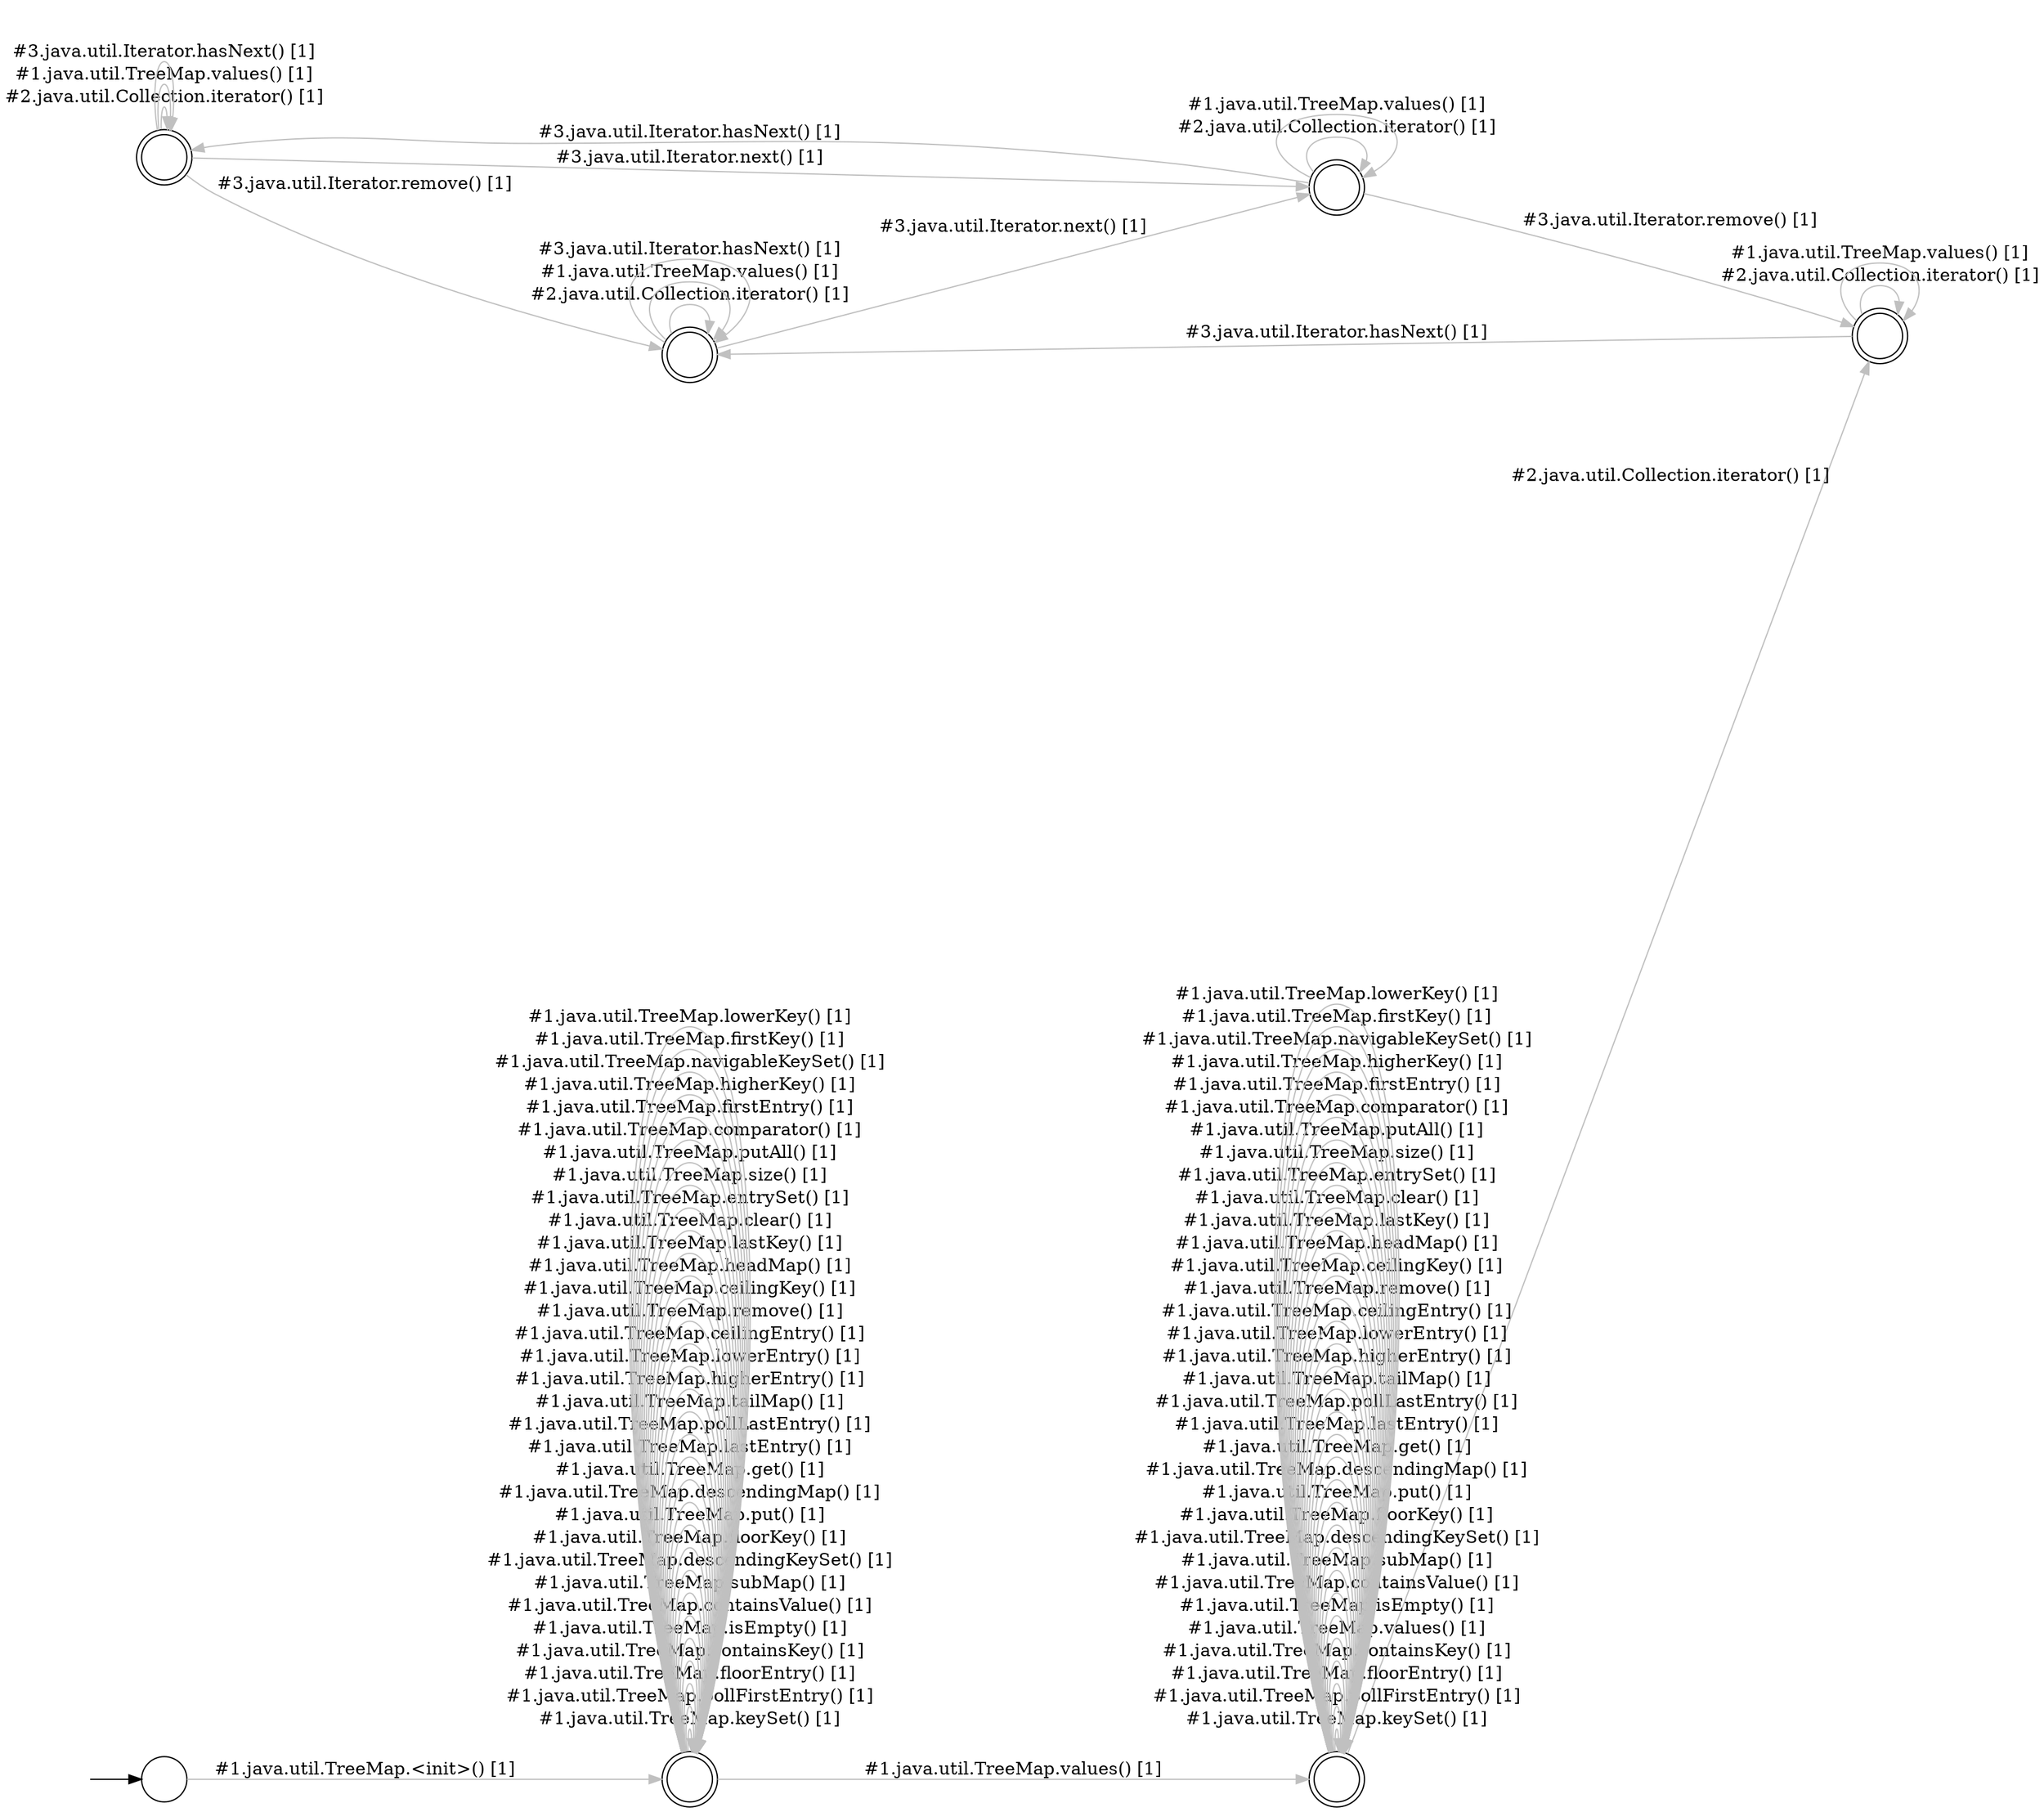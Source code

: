 digraph Automaton {
  rankdir = LR;
  0 [shape=doublecircle,label=""];
  0 -> 0 [label="#2.java.util.Collection.iterator() [1]",style="setlinewidth(1)",color=gray]
  0 -> 4 [label="#3.java.util.Iterator.remove() [1]",style="setlinewidth(1)",color=gray]
  0 -> 2 [label="#3.java.util.Iterator.next() [1]",style="setlinewidth(1)",color=gray]
  0 -> 0 [label="#1.java.util.TreeMap.values() [1]",style="setlinewidth(1)",color=gray]
  0 -> 0 [label="#3.java.util.Iterator.hasNext() [1]",style="setlinewidth(1)",color=gray]
  1 [shape=circle,label=""];
  initial [shape=plaintext,label=""];
  initial -> 1
  1 -> 6 [label="#1.java.util.TreeMap.<init>() [1]",style="setlinewidth(1)",color=gray]
  2 [shape=doublecircle,label=""];
  2 -> 2 [label="#2.java.util.Collection.iterator() [1]",style="setlinewidth(1)",color=gray]
  2 -> 3 [label="#3.java.util.Iterator.remove() [1]",style="setlinewidth(1)",color=gray]
  2 -> 2 [label="#1.java.util.TreeMap.values() [1]",style="setlinewidth(1)",color=gray]
  2 -> 0 [label="#3.java.util.Iterator.hasNext() [1]",style="setlinewidth(1)",color=gray]
  3 [shape=doublecircle,label=""];
  3 -> 3 [label="#2.java.util.Collection.iterator() [1]",style="setlinewidth(1)",color=gray]
  3 -> 3 [label="#1.java.util.TreeMap.values() [1]",style="setlinewidth(1)",color=gray]
  3 -> 4 [label="#3.java.util.Iterator.hasNext() [1]",style="setlinewidth(1)",color=gray]
  4 [shape=doublecircle,label=""];
  4 -> 4 [label="#2.java.util.Collection.iterator() [1]",style="setlinewidth(1)",color=gray]
  4 -> 2 [label="#3.java.util.Iterator.next() [1]",style="setlinewidth(1)",color=gray]
  4 -> 4 [label="#1.java.util.TreeMap.values() [1]",style="setlinewidth(1)",color=gray]
  4 -> 4 [label="#3.java.util.Iterator.hasNext() [1]",style="setlinewidth(1)",color=gray]
  5 [shape=doublecircle,label=""];
  5 -> 5 [label="#1.java.util.TreeMap.keySet() [1]",style="setlinewidth(1)",color=gray]
  5 -> 5 [label="#1.java.util.TreeMap.pollFirstEntry() [1]",style="setlinewidth(1)",color=gray]
  5 -> 5 [label="#1.java.util.TreeMap.floorEntry() [1]",style="setlinewidth(1)",color=gray]
  5 -> 5 [label="#1.java.util.TreeMap.containsKey() [1]",style="setlinewidth(1)",color=gray]
  5 -> 5 [label="#1.java.util.TreeMap.values() [1]",style="setlinewidth(1)",color=gray]
  5 -> 5 [label="#1.java.util.TreeMap.isEmpty() [1]",style="setlinewidth(1)",color=gray]
  5 -> 5 [label="#1.java.util.TreeMap.containsValue() [1]",style="setlinewidth(1)",color=gray]
  5 -> 5 [label="#1.java.util.TreeMap.subMap() [1]",style="setlinewidth(1)",color=gray]
  5 -> 5 [label="#1.java.util.TreeMap.descendingKeySet() [1]",style="setlinewidth(1)",color=gray]
  5 -> 5 [label="#1.java.util.TreeMap.floorKey() [1]",style="setlinewidth(1)",color=gray]
  5 -> 5 [label="#1.java.util.TreeMap.put() [1]",style="setlinewidth(1)",color=gray]
  5 -> 5 [label="#1.java.util.TreeMap.descendingMap() [1]",style="setlinewidth(1)",color=gray]
  5 -> 5 [label="#1.java.util.TreeMap.get() [1]",style="setlinewidth(1)",color=gray]
  5 -> 5 [label="#1.java.util.TreeMap.lastEntry() [1]",style="setlinewidth(1)",color=gray]
  5 -> 5 [label="#1.java.util.TreeMap.pollLastEntry() [1]",style="setlinewidth(1)",color=gray]
  5 -> 5 [label="#1.java.util.TreeMap.tailMap() [1]",style="setlinewidth(1)",color=gray]
  5 -> 5 [label="#1.java.util.TreeMap.higherEntry() [1]",style="setlinewidth(1)",color=gray]
  5 -> 5 [label="#1.java.util.TreeMap.lowerEntry() [1]",style="setlinewidth(1)",color=gray]
  5 -> 5 [label="#1.java.util.TreeMap.ceilingEntry() [1]",style="setlinewidth(1)",color=gray]
  5 -> 5 [label="#1.java.util.TreeMap.remove() [1]",style="setlinewidth(1)",color=gray]
  5 -> 5 [label="#1.java.util.TreeMap.ceilingKey() [1]",style="setlinewidth(1)",color=gray]
  5 -> 5 [label="#1.java.util.TreeMap.headMap() [1]",style="setlinewidth(1)",color=gray]
  5 -> 5 [label="#1.java.util.TreeMap.lastKey() [1]",style="setlinewidth(1)",color=gray]
  5 -> 5 [label="#1.java.util.TreeMap.clear() [1]",style="setlinewidth(1)",color=gray]
  5 -> 5 [label="#1.java.util.TreeMap.entrySet() [1]",style="setlinewidth(1)",color=gray]
  5 -> 5 [label="#1.java.util.TreeMap.size() [1]",style="setlinewidth(1)",color=gray]
  5 -> 5 [label="#1.java.util.TreeMap.putAll() [1]",style="setlinewidth(1)",color=gray]
  5 -> 3 [label="#2.java.util.Collection.iterator() [1]",style="setlinewidth(1)",color=gray]
  5 -> 5 [label="#1.java.util.TreeMap.comparator() [1]",style="setlinewidth(1)",color=gray]
  5 -> 5 [label="#1.java.util.TreeMap.firstEntry() [1]",style="setlinewidth(1)",color=gray]
  5 -> 5 [label="#1.java.util.TreeMap.higherKey() [1]",style="setlinewidth(1)",color=gray]
  5 -> 5 [label="#1.java.util.TreeMap.navigableKeySet() [1]",style="setlinewidth(1)",color=gray]
  5 -> 5 [label="#1.java.util.TreeMap.firstKey() [1]",style="setlinewidth(1)",color=gray]
  5 -> 5 [label="#1.java.util.TreeMap.lowerKey() [1]",style="setlinewidth(1)",color=gray]
  6 [shape=doublecircle,label=""];
  6 -> 6 [label="#1.java.util.TreeMap.keySet() [1]",style="setlinewidth(1)",color=gray]
  6 -> 6 [label="#1.java.util.TreeMap.pollFirstEntry() [1]",style="setlinewidth(1)",color=gray]
  6 -> 6 [label="#1.java.util.TreeMap.floorEntry() [1]",style="setlinewidth(1)",color=gray]
  6 -> 6 [label="#1.java.util.TreeMap.containsKey() [1]",style="setlinewidth(1)",color=gray]
  6 -> 5 [label="#1.java.util.TreeMap.values() [1]",style="setlinewidth(1)",color=gray]
  6 -> 6 [label="#1.java.util.TreeMap.isEmpty() [1]",style="setlinewidth(1)",color=gray]
  6 -> 6 [label="#1.java.util.TreeMap.containsValue() [1]",style="setlinewidth(1)",color=gray]
  6 -> 6 [label="#1.java.util.TreeMap.subMap() [1]",style="setlinewidth(1)",color=gray]
  6 -> 6 [label="#1.java.util.TreeMap.descendingKeySet() [1]",style="setlinewidth(1)",color=gray]
  6 -> 6 [label="#1.java.util.TreeMap.floorKey() [1]",style="setlinewidth(1)",color=gray]
  6 -> 6 [label="#1.java.util.TreeMap.put() [1]",style="setlinewidth(1)",color=gray]
  6 -> 6 [label="#1.java.util.TreeMap.descendingMap() [1]",style="setlinewidth(1)",color=gray]
  6 -> 6 [label="#1.java.util.TreeMap.get() [1]",style="setlinewidth(1)",color=gray]
  6 -> 6 [label="#1.java.util.TreeMap.lastEntry() [1]",style="setlinewidth(1)",color=gray]
  6 -> 6 [label="#1.java.util.TreeMap.pollLastEntry() [1]",style="setlinewidth(1)",color=gray]
  6 -> 6 [label="#1.java.util.TreeMap.tailMap() [1]",style="setlinewidth(1)",color=gray]
  6 -> 6 [label="#1.java.util.TreeMap.higherEntry() [1]",style="setlinewidth(1)",color=gray]
  6 -> 6 [label="#1.java.util.TreeMap.lowerEntry() [1]",style="setlinewidth(1)",color=gray]
  6 -> 6 [label="#1.java.util.TreeMap.ceilingEntry() [1]",style="setlinewidth(1)",color=gray]
  6 -> 6 [label="#1.java.util.TreeMap.remove() [1]",style="setlinewidth(1)",color=gray]
  6 -> 6 [label="#1.java.util.TreeMap.ceilingKey() [1]",style="setlinewidth(1)",color=gray]
  6 -> 6 [label="#1.java.util.TreeMap.headMap() [1]",style="setlinewidth(1)",color=gray]
  6 -> 6 [label="#1.java.util.TreeMap.lastKey() [1]",style="setlinewidth(1)",color=gray]
  6 -> 6 [label="#1.java.util.TreeMap.clear() [1]",style="setlinewidth(1)",color=gray]
  6 -> 6 [label="#1.java.util.TreeMap.entrySet() [1]",style="setlinewidth(1)",color=gray]
  6 -> 6 [label="#1.java.util.TreeMap.size() [1]",style="setlinewidth(1)",color=gray]
  6 -> 6 [label="#1.java.util.TreeMap.putAll() [1]",style="setlinewidth(1)",color=gray]
  6 -> 6 [label="#1.java.util.TreeMap.comparator() [1]",style="setlinewidth(1)",color=gray]
  6 -> 6 [label="#1.java.util.TreeMap.firstEntry() [1]",style="setlinewidth(1)",color=gray]
  6 -> 6 [label="#1.java.util.TreeMap.higherKey() [1]",style="setlinewidth(1)",color=gray]
  6 -> 6 [label="#1.java.util.TreeMap.navigableKeySet() [1]",style="setlinewidth(1)",color=gray]
  6 -> 6 [label="#1.java.util.TreeMap.firstKey() [1]",style="setlinewidth(1)",color=gray]
  6 -> 6 [label="#1.java.util.TreeMap.lowerKey() [1]",style="setlinewidth(1)",color=gray]
}
